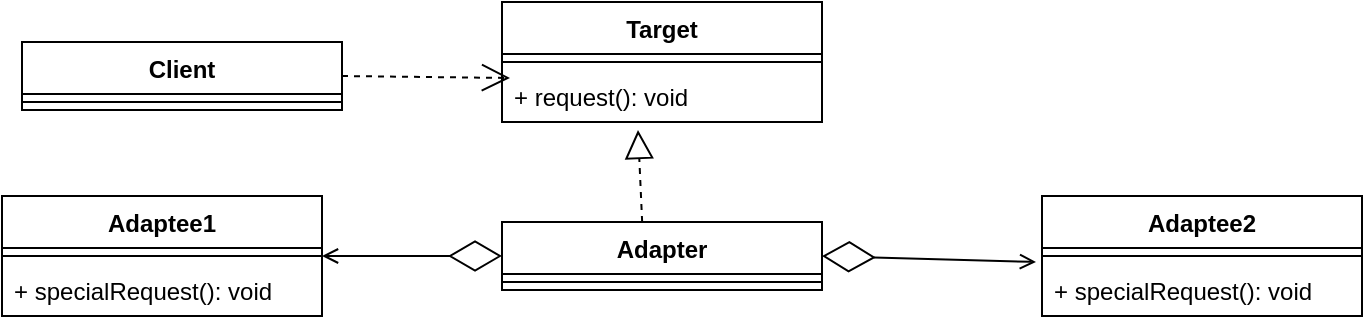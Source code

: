 <mxfile version="28.0.4">
  <diagram name="第 1 页" id="rkP9QsIQx0mJueFNfusA">
    <mxGraphModel dx="1179" dy="790" grid="1" gridSize="10" guides="1" tooltips="1" connect="1" arrows="1" fold="1" page="1" pageScale="1" pageWidth="827" pageHeight="1169" math="0" shadow="0">
      <root>
        <mxCell id="0" />
        <mxCell id="1" parent="0" />
        <mxCell id="CNnSVZts9DwBd3s9ecS_-1" value="Client" style="swimlane;fontStyle=1;align=center;verticalAlign=top;childLayout=stackLayout;horizontal=1;startSize=26;horizontalStack=0;resizeParent=1;resizeParentMax=0;resizeLast=0;collapsible=1;marginBottom=0;whiteSpace=wrap;html=1;" vertex="1" parent="1">
          <mxGeometry x="120" y="280" width="160" height="34" as="geometry" />
        </mxCell>
        <mxCell id="CNnSVZts9DwBd3s9ecS_-3" value="" style="line;strokeWidth=1;fillColor=none;align=left;verticalAlign=middle;spacingTop=-1;spacingLeft=3;spacingRight=3;rotatable=0;labelPosition=right;points=[];portConstraint=eastwest;strokeColor=inherit;" vertex="1" parent="CNnSVZts9DwBd3s9ecS_-1">
          <mxGeometry y="26" width="160" height="8" as="geometry" />
        </mxCell>
        <mxCell id="CNnSVZts9DwBd3s9ecS_-5" value="Target" style="swimlane;fontStyle=1;align=center;verticalAlign=top;childLayout=stackLayout;horizontal=1;startSize=26;horizontalStack=0;resizeParent=1;resizeParentMax=0;resizeLast=0;collapsible=1;marginBottom=0;whiteSpace=wrap;html=1;" vertex="1" parent="1">
          <mxGeometry x="360" y="260" width="160" height="60" as="geometry" />
        </mxCell>
        <mxCell id="CNnSVZts9DwBd3s9ecS_-7" value="" style="line;strokeWidth=1;fillColor=none;align=left;verticalAlign=middle;spacingTop=-1;spacingLeft=3;spacingRight=3;rotatable=0;labelPosition=right;points=[];portConstraint=eastwest;strokeColor=inherit;" vertex="1" parent="CNnSVZts9DwBd3s9ecS_-5">
          <mxGeometry y="26" width="160" height="8" as="geometry" />
        </mxCell>
        <mxCell id="CNnSVZts9DwBd3s9ecS_-8" value="+ request(): void" style="text;strokeColor=none;fillColor=none;align=left;verticalAlign=top;spacingLeft=4;spacingRight=4;overflow=hidden;rotatable=0;points=[[0,0.5],[1,0.5]];portConstraint=eastwest;whiteSpace=wrap;html=1;" vertex="1" parent="CNnSVZts9DwBd3s9ecS_-5">
          <mxGeometry y="34" width="160" height="26" as="geometry" />
        </mxCell>
        <mxCell id="CNnSVZts9DwBd3s9ecS_-9" value="Adapter" style="swimlane;fontStyle=1;align=center;verticalAlign=top;childLayout=stackLayout;horizontal=1;startSize=26;horizontalStack=0;resizeParent=1;resizeParentMax=0;resizeLast=0;collapsible=1;marginBottom=0;whiteSpace=wrap;html=1;" vertex="1" parent="1">
          <mxGeometry x="360" y="370" width="160" height="34" as="geometry" />
        </mxCell>
        <mxCell id="CNnSVZts9DwBd3s9ecS_-11" value="" style="line;strokeWidth=1;fillColor=none;align=left;verticalAlign=middle;spacingTop=-1;spacingLeft=3;spacingRight=3;rotatable=0;labelPosition=right;points=[];portConstraint=eastwest;strokeColor=inherit;" vertex="1" parent="CNnSVZts9DwBd3s9ecS_-9">
          <mxGeometry y="26" width="160" height="8" as="geometry" />
        </mxCell>
        <mxCell id="CNnSVZts9DwBd3s9ecS_-13" value="" style="endArrow=block;dashed=1;endFill=0;endSize=12;html=1;rounded=0;exitX=0.438;exitY=0;exitDx=0;exitDy=0;exitPerimeter=0;entryX=0.425;entryY=1.154;entryDx=0;entryDy=0;entryPerimeter=0;" edge="1" parent="1" source="CNnSVZts9DwBd3s9ecS_-9" target="CNnSVZts9DwBd3s9ecS_-8">
          <mxGeometry width="160" relative="1" as="geometry">
            <mxPoint x="330" y="400" as="sourcePoint" />
            <mxPoint x="490" y="400" as="targetPoint" />
          </mxGeometry>
        </mxCell>
        <mxCell id="CNnSVZts9DwBd3s9ecS_-14" value="Adaptee2" style="swimlane;fontStyle=1;align=center;verticalAlign=top;childLayout=stackLayout;horizontal=1;startSize=26;horizontalStack=0;resizeParent=1;resizeParentMax=0;resizeLast=0;collapsible=1;marginBottom=0;whiteSpace=wrap;html=1;" vertex="1" parent="1">
          <mxGeometry x="630" y="357" width="160" height="60" as="geometry" />
        </mxCell>
        <mxCell id="CNnSVZts9DwBd3s9ecS_-16" value="" style="line;strokeWidth=1;fillColor=none;align=left;verticalAlign=middle;spacingTop=-1;spacingLeft=3;spacingRight=3;rotatable=0;labelPosition=right;points=[];portConstraint=eastwest;strokeColor=inherit;" vertex="1" parent="CNnSVZts9DwBd3s9ecS_-14">
          <mxGeometry y="26" width="160" height="8" as="geometry" />
        </mxCell>
        <mxCell id="CNnSVZts9DwBd3s9ecS_-17" value="+ specialRequest(): void" style="text;strokeColor=none;fillColor=none;align=left;verticalAlign=top;spacingLeft=4;spacingRight=4;overflow=hidden;rotatable=0;points=[[0,0.5],[1,0.5]];portConstraint=eastwest;whiteSpace=wrap;html=1;" vertex="1" parent="CNnSVZts9DwBd3s9ecS_-14">
          <mxGeometry y="34" width="160" height="26" as="geometry" />
        </mxCell>
        <mxCell id="CNnSVZts9DwBd3s9ecS_-18" value="" style="endArrow=diamondThin;endFill=0;endSize=24;html=1;rounded=0;startArrow=open;startFill=0;entryX=1;entryY=0.5;entryDx=0;entryDy=0;" edge="1" parent="1" target="CNnSVZts9DwBd3s9ecS_-9">
          <mxGeometry width="160" relative="1" as="geometry">
            <mxPoint x="627" y="390" as="sourcePoint" />
            <mxPoint x="490" y="400" as="targetPoint" />
          </mxGeometry>
        </mxCell>
        <mxCell id="CNnSVZts9DwBd3s9ecS_-23" value="Adaptee1" style="swimlane;fontStyle=1;align=center;verticalAlign=top;childLayout=stackLayout;horizontal=1;startSize=26;horizontalStack=0;resizeParent=1;resizeParentMax=0;resizeLast=0;collapsible=1;marginBottom=0;whiteSpace=wrap;html=1;" vertex="1" parent="1">
          <mxGeometry x="110" y="357" width="160" height="60" as="geometry" />
        </mxCell>
        <mxCell id="CNnSVZts9DwBd3s9ecS_-24" value="" style="line;strokeWidth=1;fillColor=none;align=left;verticalAlign=middle;spacingTop=-1;spacingLeft=3;spacingRight=3;rotatable=0;labelPosition=right;points=[];portConstraint=eastwest;strokeColor=inherit;" vertex="1" parent="CNnSVZts9DwBd3s9ecS_-23">
          <mxGeometry y="26" width="160" height="8" as="geometry" />
        </mxCell>
        <mxCell id="CNnSVZts9DwBd3s9ecS_-25" value="+ specialRequest(): void" style="text;strokeColor=none;fillColor=none;align=left;verticalAlign=top;spacingLeft=4;spacingRight=4;overflow=hidden;rotatable=0;points=[[0,0.5],[1,0.5]];portConstraint=eastwest;whiteSpace=wrap;html=1;" vertex="1" parent="CNnSVZts9DwBd3s9ecS_-23">
          <mxGeometry y="34" width="160" height="26" as="geometry" />
        </mxCell>
        <mxCell id="CNnSVZts9DwBd3s9ecS_-27" value="" style="endArrow=diamondThin;endFill=0;endSize=24;html=1;rounded=0;startArrow=open;startFill=0;exitX=1;exitY=0.5;exitDx=0;exitDy=0;entryX=0;entryY=0.5;entryDx=0;entryDy=0;" edge="1" parent="1" source="CNnSVZts9DwBd3s9ecS_-23" target="CNnSVZts9DwBd3s9ecS_-9">
          <mxGeometry width="160" relative="1" as="geometry">
            <mxPoint x="330" y="400" as="sourcePoint" />
            <mxPoint x="490" y="400" as="targetPoint" />
          </mxGeometry>
        </mxCell>
        <mxCell id="CNnSVZts9DwBd3s9ecS_-28" value="" style="endArrow=open;endSize=12;dashed=1;html=1;rounded=0;exitX=1;exitY=0.5;exitDx=0;exitDy=0;entryX=0.025;entryY=0.154;entryDx=0;entryDy=0;entryPerimeter=0;" edge="1" parent="1" source="CNnSVZts9DwBd3s9ecS_-1" target="CNnSVZts9DwBd3s9ecS_-8">
          <mxGeometry width="160" relative="1" as="geometry">
            <mxPoint x="480.96" y="400" as="sourcePoint" />
            <mxPoint x="349.96" y="401" as="targetPoint" />
          </mxGeometry>
        </mxCell>
      </root>
    </mxGraphModel>
  </diagram>
</mxfile>
